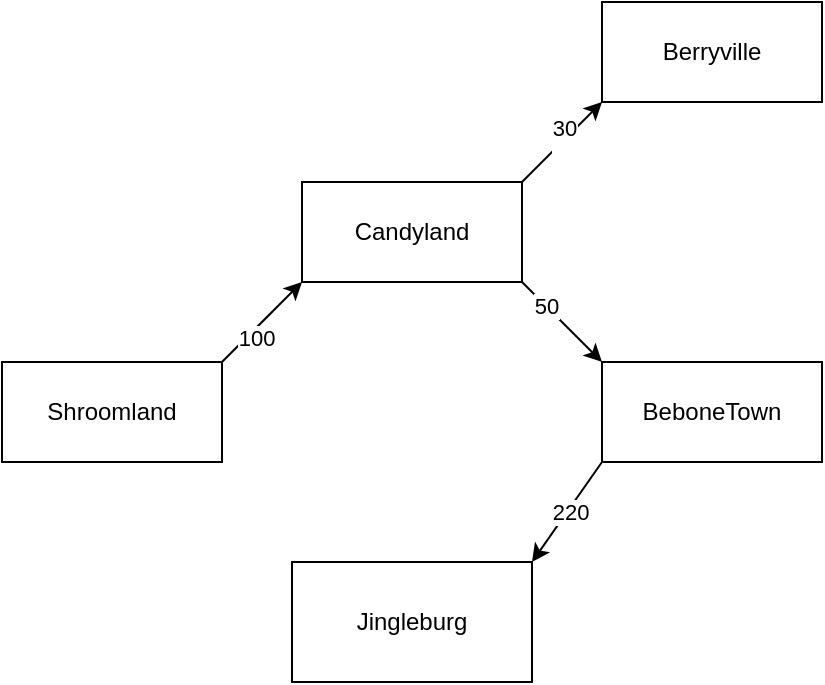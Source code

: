 <mxfile version="28.2.8">
  <diagram name="Page-1" id="5G6FxQbhn-7zVNwOXHae">
    <mxGraphModel grid="1" page="1" gridSize="10" guides="1" tooltips="1" connect="1" arrows="1" fold="1" pageScale="1" pageWidth="827" pageHeight="1169" math="0" shadow="0">
      <root>
        <mxCell id="0" />
        <mxCell id="1" parent="0" />
        <mxCell id="lH4TR0bXTHTucLSKST5j-1" value="Shroomland" style="rounded=0;whiteSpace=wrap;html=1;" vertex="1" parent="1">
          <mxGeometry x="170" y="440" width="110" height="50" as="geometry" />
        </mxCell>
        <mxCell id="lH4TR0bXTHTucLSKST5j-2" value="Candyland" style="rounded=0;whiteSpace=wrap;html=1;" vertex="1" parent="1">
          <mxGeometry x="320" y="350" width="110" height="50" as="geometry" />
        </mxCell>
        <mxCell id="lH4TR0bXTHTucLSKST5j-3" value="Berryville" style="rounded=0;whiteSpace=wrap;html=1;" vertex="1" parent="1">
          <mxGeometry x="470" y="260" width="110" height="50" as="geometry" />
        </mxCell>
        <mxCell id="lH4TR0bXTHTucLSKST5j-4" value="BeboneT&lt;span style=&quot;background-color: transparent; color: light-dark(rgb(0, 0, 0), rgb(255, 255, 255));&quot;&gt;own&lt;/span&gt;" style="rounded=0;whiteSpace=wrap;html=1;" vertex="1" parent="1">
          <mxGeometry x="470" y="440" width="110" height="50" as="geometry" />
        </mxCell>
        <mxCell id="lH4TR0bXTHTucLSKST5j-6" value="" style="endArrow=classic;html=1;rounded=0;exitX=1;exitY=0;exitDx=0;exitDy=0;entryX=0;entryY=1;entryDx=0;entryDy=0;" edge="1" parent="1" source="lH4TR0bXTHTucLSKST5j-1" target="lH4TR0bXTHTucLSKST5j-2">
          <mxGeometry width="50" height="50" relative="1" as="geometry">
            <mxPoint x="320" y="480" as="sourcePoint" />
            <mxPoint x="370" y="430" as="targetPoint" />
          </mxGeometry>
        </mxCell>
        <mxCell id="lH4TR0bXTHTucLSKST5j-11" value="100" style="edgeLabel;html=1;align=center;verticalAlign=middle;resizable=0;points=[];" connectable="0" vertex="1" parent="lH4TR0bXTHTucLSKST5j-6">
          <mxGeometry x="-0.284" y="-3" relative="1" as="geometry">
            <mxPoint as="offset" />
          </mxGeometry>
        </mxCell>
        <mxCell id="lH4TR0bXTHTucLSKST5j-7" value="" style="endArrow=classic;html=1;rounded=0;exitX=1;exitY=1;exitDx=0;exitDy=0;entryX=0;entryY=0;entryDx=0;entryDy=0;" edge="1" parent="1" source="lH4TR0bXTHTucLSKST5j-2" target="lH4TR0bXTHTucLSKST5j-4">
          <mxGeometry width="50" height="50" relative="1" as="geometry">
            <mxPoint x="360" y="610" as="sourcePoint" />
            <mxPoint x="410" y="560" as="targetPoint" />
          </mxGeometry>
        </mxCell>
        <mxCell id="lH4TR0bXTHTucLSKST5j-12" value="50" style="edgeLabel;html=1;align=center;verticalAlign=middle;resizable=0;points=[];" connectable="0" vertex="1" parent="lH4TR0bXTHTucLSKST5j-7">
          <mxGeometry x="-0.396" relative="1" as="geometry">
            <mxPoint as="offset" />
          </mxGeometry>
        </mxCell>
        <mxCell id="lH4TR0bXTHTucLSKST5j-8" value="" style="endArrow=classic;html=1;rounded=0;exitX=1;exitY=0;exitDx=0;exitDy=0;entryX=0;entryY=1;entryDx=0;entryDy=0;" edge="1" parent="1" source="lH4TR0bXTHTucLSKST5j-2" target="lH4TR0bXTHTucLSKST5j-3">
          <mxGeometry width="50" height="50" relative="1" as="geometry">
            <mxPoint x="410" y="580" as="sourcePoint" />
            <mxPoint x="460" y="530" as="targetPoint" />
          </mxGeometry>
        </mxCell>
        <mxCell id="lH4TR0bXTHTucLSKST5j-13" value="30&lt;div&gt;&lt;br&gt;&lt;/div&gt;" style="edgeLabel;html=1;align=center;verticalAlign=middle;resizable=0;points=[];" connectable="0" vertex="1" parent="lH4TR0bXTHTucLSKST5j-8">
          <mxGeometry x="0.027" y="-1" relative="1" as="geometry">
            <mxPoint as="offset" />
          </mxGeometry>
        </mxCell>
        <mxCell id="lH4TR0bXTHTucLSKST5j-9" value="Jingleburg" style="rounded=0;whiteSpace=wrap;html=1;" vertex="1" parent="1">
          <mxGeometry x="315" y="540" width="120" height="60" as="geometry" />
        </mxCell>
        <mxCell id="lH4TR0bXTHTucLSKST5j-10" value="" style="endArrow=classic;html=1;rounded=0;exitX=0;exitY=1;exitDx=0;exitDy=0;entryX=1;entryY=0;entryDx=0;entryDy=0;" edge="1" parent="1" source="lH4TR0bXTHTucLSKST5j-4" target="lH4TR0bXTHTucLSKST5j-9">
          <mxGeometry width="50" height="50" relative="1" as="geometry">
            <mxPoint x="500" y="630" as="sourcePoint" />
            <mxPoint x="550" y="580" as="targetPoint" />
          </mxGeometry>
        </mxCell>
        <mxCell id="lH4TR0bXTHTucLSKST5j-14" value="220" style="edgeLabel;html=1;align=center;verticalAlign=middle;resizable=0;points=[];" connectable="0" vertex="1" parent="lH4TR0bXTHTucLSKST5j-10">
          <mxGeometry x="-0.014" y="1" relative="1" as="geometry">
            <mxPoint as="offset" />
          </mxGeometry>
        </mxCell>
      </root>
    </mxGraphModel>
  </diagram>
</mxfile>
